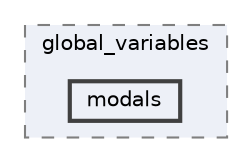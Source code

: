 digraph "resources/views/backend/site_super_admin/global/global_variables/modals"
{
 // LATEX_PDF_SIZE
  bgcolor="transparent";
  edge [fontname=Helvetica,fontsize=10,labelfontname=Helvetica,labelfontsize=10];
  node [fontname=Helvetica,fontsize=10,shape=box,height=0.2,width=0.4];
  compound=true
  subgraph clusterdir_c41d14f5996e03f8b7a61f165610fa9e {
    graph [ bgcolor="#edf0f7", pencolor="grey50", label="global_variables", fontname=Helvetica,fontsize=10 style="filled,dashed", URL="dir_c41d14f5996e03f8b7a61f165610fa9e.html",tooltip=""]
  dir_ea210c774a6789d531988364a69f1aae [label="modals", fillcolor="#edf0f7", color="grey25", style="filled,bold", URL="dir_ea210c774a6789d531988364a69f1aae.html",tooltip=""];
  }
}
